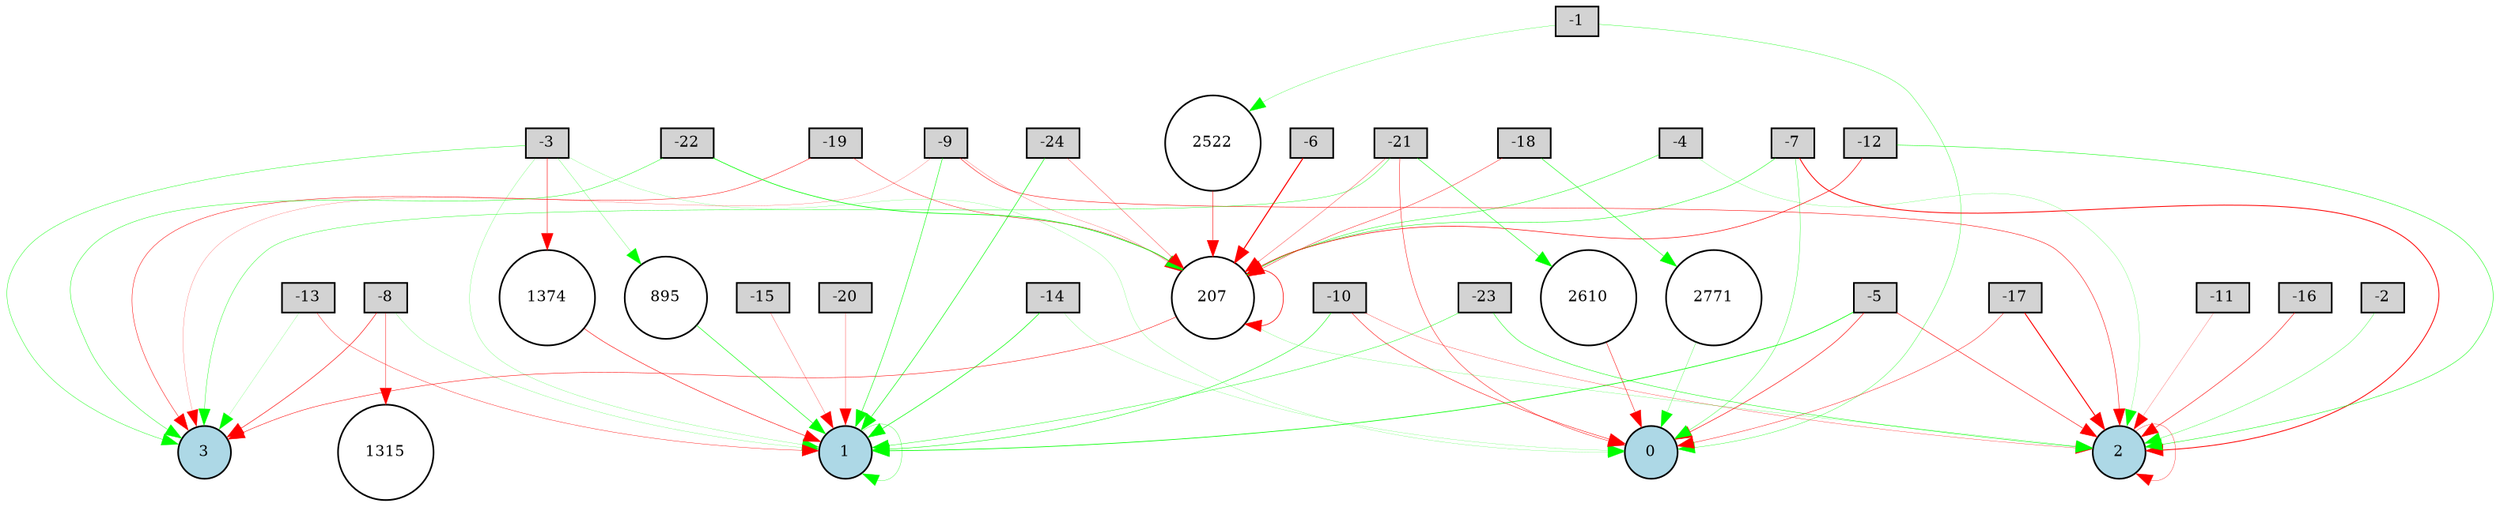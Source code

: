 digraph {
	node [fontsize=9 height=0.2 shape=circle width=0.2]
	-1 [fillcolor=lightgray shape=box style=filled]
	-2 [fillcolor=lightgray shape=box style=filled]
	-3 [fillcolor=lightgray shape=box style=filled]
	-4 [fillcolor=lightgray shape=box style=filled]
	-5 [fillcolor=lightgray shape=box style=filled]
	-6 [fillcolor=lightgray shape=box style=filled]
	-7 [fillcolor=lightgray shape=box style=filled]
	-8 [fillcolor=lightgray shape=box style=filled]
	-9 [fillcolor=lightgray shape=box style=filled]
	-10 [fillcolor=lightgray shape=box style=filled]
	-11 [fillcolor=lightgray shape=box style=filled]
	-12 [fillcolor=lightgray shape=box style=filled]
	-13 [fillcolor=lightgray shape=box style=filled]
	-14 [fillcolor=lightgray shape=box style=filled]
	-15 [fillcolor=lightgray shape=box style=filled]
	-16 [fillcolor=lightgray shape=box style=filled]
	-17 [fillcolor=lightgray shape=box style=filled]
	-18 [fillcolor=lightgray shape=box style=filled]
	-19 [fillcolor=lightgray shape=box style=filled]
	-20 [fillcolor=lightgray shape=box style=filled]
	-21 [fillcolor=lightgray shape=box style=filled]
	-22 [fillcolor=lightgray shape=box style=filled]
	-23 [fillcolor=lightgray shape=box style=filled]
	-24 [fillcolor=lightgray shape=box style=filled]
	0 [fillcolor=lightblue style=filled]
	1 [fillcolor=lightblue style=filled]
	2 [fillcolor=lightblue style=filled]
	3 [fillcolor=lightblue style=filled]
	1315 [fillcolor=white style=filled]
	207 [fillcolor=white style=filled]
	2610 [fillcolor=white style=filled]
	2771 [fillcolor=white style=filled]
	2522 [fillcolor=white style=filled]
	1374 [fillcolor=white style=filled]
	895 [fillcolor=white style=filled]
	2771 -> 0 [color=green penwidth=0.15911458831187306 style=solid]
	-10 -> 2 [color=red penwidth=0.16476940825544878 style=solid]
	-1 -> 0 [color=green penwidth=0.19407968613473356 style=solid]
	-19 -> 3 [color=red penwidth=0.26715171106481983 style=solid]
	-24 -> 1 [color=green penwidth=0.3368535711347741 style=solid]
	207 -> 3 [color=red penwidth=0.27718100745691787 style=solid]
	-17 -> 0 [color=red penwidth=0.24113172720580642 style=solid]
	1374 -> 1 [color=red penwidth=0.3106100452347441 style=solid]
	-9 -> 2 [color=red penwidth=0.2854473720737739 style=solid]
	-16 -> 2 [color=red penwidth=0.3032147801378325 style=solid]
	-4 -> 2 [color=green penwidth=0.12057035244753272 style=solid]
	-4 -> 207 [color=green penwidth=0.2591278828523228 style=solid]
	-13 -> 3 [color=green penwidth=0.10006401527138187 style=solid]
	-3 -> 3 [color=green penwidth=0.22823376109983007 style=solid]
	-8 -> 1 [color=green penwidth=0.1143737919770807 style=solid]
	-21 -> 207 [color=red penwidth=0.18945597400750114 style=solid]
	-12 -> 207 [color=red penwidth=0.3585133750555378 style=solid]
	207 -> 207 [color=red penwidth=0.3914434496630699 style=solid]
	2522 -> 207 [color=red penwidth=0.28988092771601726 style=solid]
	2610 -> 0 [color=red penwidth=0.2707947051563364 style=solid]
	-5 -> 1 [color=green penwidth=0.4115288398308117 style=solid]
	-18 -> 2771 [color=green penwidth=0.30000000000000004 style=solid]
	207 -> 2 [color=green penwidth=0.11634284246966262 style=solid]
	-15 -> 1 [color=red penwidth=0.15558032370064628 style=solid]
	-21 -> 0 [color=red penwidth=0.2588852348321484 style=solid]
	2 -> 2 [color=red penwidth=0.19079874246650594 style=solid]
	1 -> 1 [color=green penwidth=0.1768069867200594 style=solid]
	-5 -> 0 [color=red penwidth=0.33195667292730624 style=solid]
	-17 -> 2 [color=red penwidth=0.5953590189144751 style=solid]
	-23 -> 2 [color=green penwidth=0.27210245186213 style=solid]
	-12 -> 2 [color=green penwidth=0.2755628954717065 style=solid]
	-2 -> 2 [color=green penwidth=0.18673546338253216 style=solid]
	-21 -> 3 [color=green penwidth=0.2134965689648773 style=solid]
	-6 -> 207 [color=red penwidth=0.6513128316330146 style=solid]
	-3 -> 1 [color=green penwidth=0.11875776418391235 style=solid]
	-8 -> 3 [color=red penwidth=0.3250961555034305 style=solid]
	-1 -> 2522 [color=green penwidth=0.15618094278684203 style=solid]
	-9 -> 207 [color=red penwidth=0.12467251147943725 style=solid]
	-7 -> 207 [color=green penwidth=0.2669241282968666 style=solid]
	-7 -> 2 [color=red penwidth=0.508914668648749 style=solid]
	-10 -> 1 [color=green penwidth=0.28354271183419477 style=solid]
	-13 -> 1 [color=red penwidth=0.21197414898880687 style=solid]
	-5 -> 2 [color=red penwidth=0.3130112084589318 style=solid]
	-24 -> 207 [color=red penwidth=0.19068709545965884 style=solid]
	-9 -> 1 [color=green penwidth=0.30143167427042467 style=solid]
	-14 -> 0 [color=green penwidth=0.10313211131602387 style=solid]
	-20 -> 1 [color=red penwidth=0.17005749345802015 style=solid]
	-23 -> 1 [color=green penwidth=0.24105322385263128 style=solid]
	-3 -> 1374 [color=red penwidth=0.303956815805282 style=solid]
	-19 -> 207 [color=red penwidth=0.2374609449093579 style=solid]
	-11 -> 2 [color=red penwidth=0.13001531180673861 style=solid]
	-7 -> 0 [color=green penwidth=0.1953084818483532 style=solid]
	-3 -> 0 [color=green penwidth=0.10428973261854589 style=solid]
	-10 -> 0 [color=red penwidth=0.2827890260453493 style=solid]
	-9 -> 3 [color=red penwidth=0.11633620188809908 style=solid]
	-8 -> 1315 [color=red penwidth=0.23073902947946137 style=solid]
	-18 -> 207 [color=red penwidth=0.2391444875145937 style=solid]
	-3 -> 895 [color=green penwidth=0.13749856869437063 style=solid]
	-21 -> 2610 [color=green penwidth=0.30000000000000004 style=solid]
	-22 -> 207 [color=green penwidth=0.41049646821109187 style=solid]
	-22 -> 3 [color=green penwidth=0.23886420756421053 style=solid]
	-14 -> 1 [color=green penwidth=0.36535262611909414 style=solid]
	895 -> 1 [color=green penwidth=0.32555068892065897 style=solid]
}
